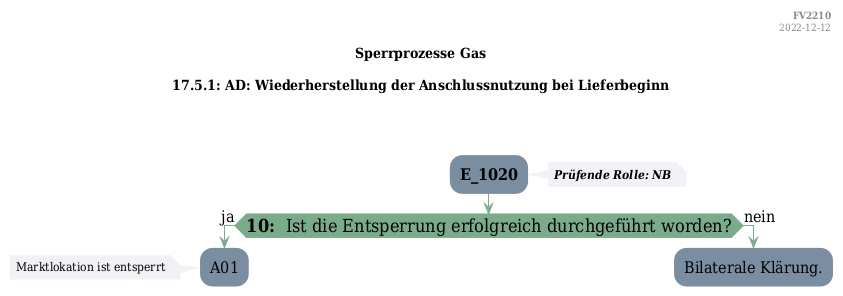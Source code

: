 @startuml
skinparam Shadowing false
skinparam NoteBorderColor #f3f1f6
skinparam NoteBackgroundColor #f3f1f6
skinparam NoteFontSize 12
skinparam ActivityBorderColor none
skinparam ActivityBackgroundColor #7a8da1
skinparam ActivityFontSize 16
skinparam ArrowColor #7aab8a
skinparam ArrowFontSize 16
skinparam ActivityDiamondBackgroundColor #7aab8a
skinparam ActivityDiamondBorderColor #7aab8a
skinparam ActivityDiamondFontSize 18
skinparam defaultFontName DejaVu Serif Condensed
skinparam ActivityEndColor #669580

header
<b>FV2210
2022-12-12
endheader

title
Sperrprozesse Gas

17.5.1: AD: Wiederherstellung der Anschlussnutzung bei Lieferbeginn



end title
:<b>E_1020</b>;
note right
<b><i>Prüfende Rolle: NB
end note

if (<b>10: </b> Ist die Entsperrung erfolgreich durchgeführt worden?) then (ja)
    :A01;
    note left
        Marktlokation ist entsperrt
    endnote
    kill;
else (nein)
    :Bilaterale Klärung.;
    kill;
endif

@enduml

